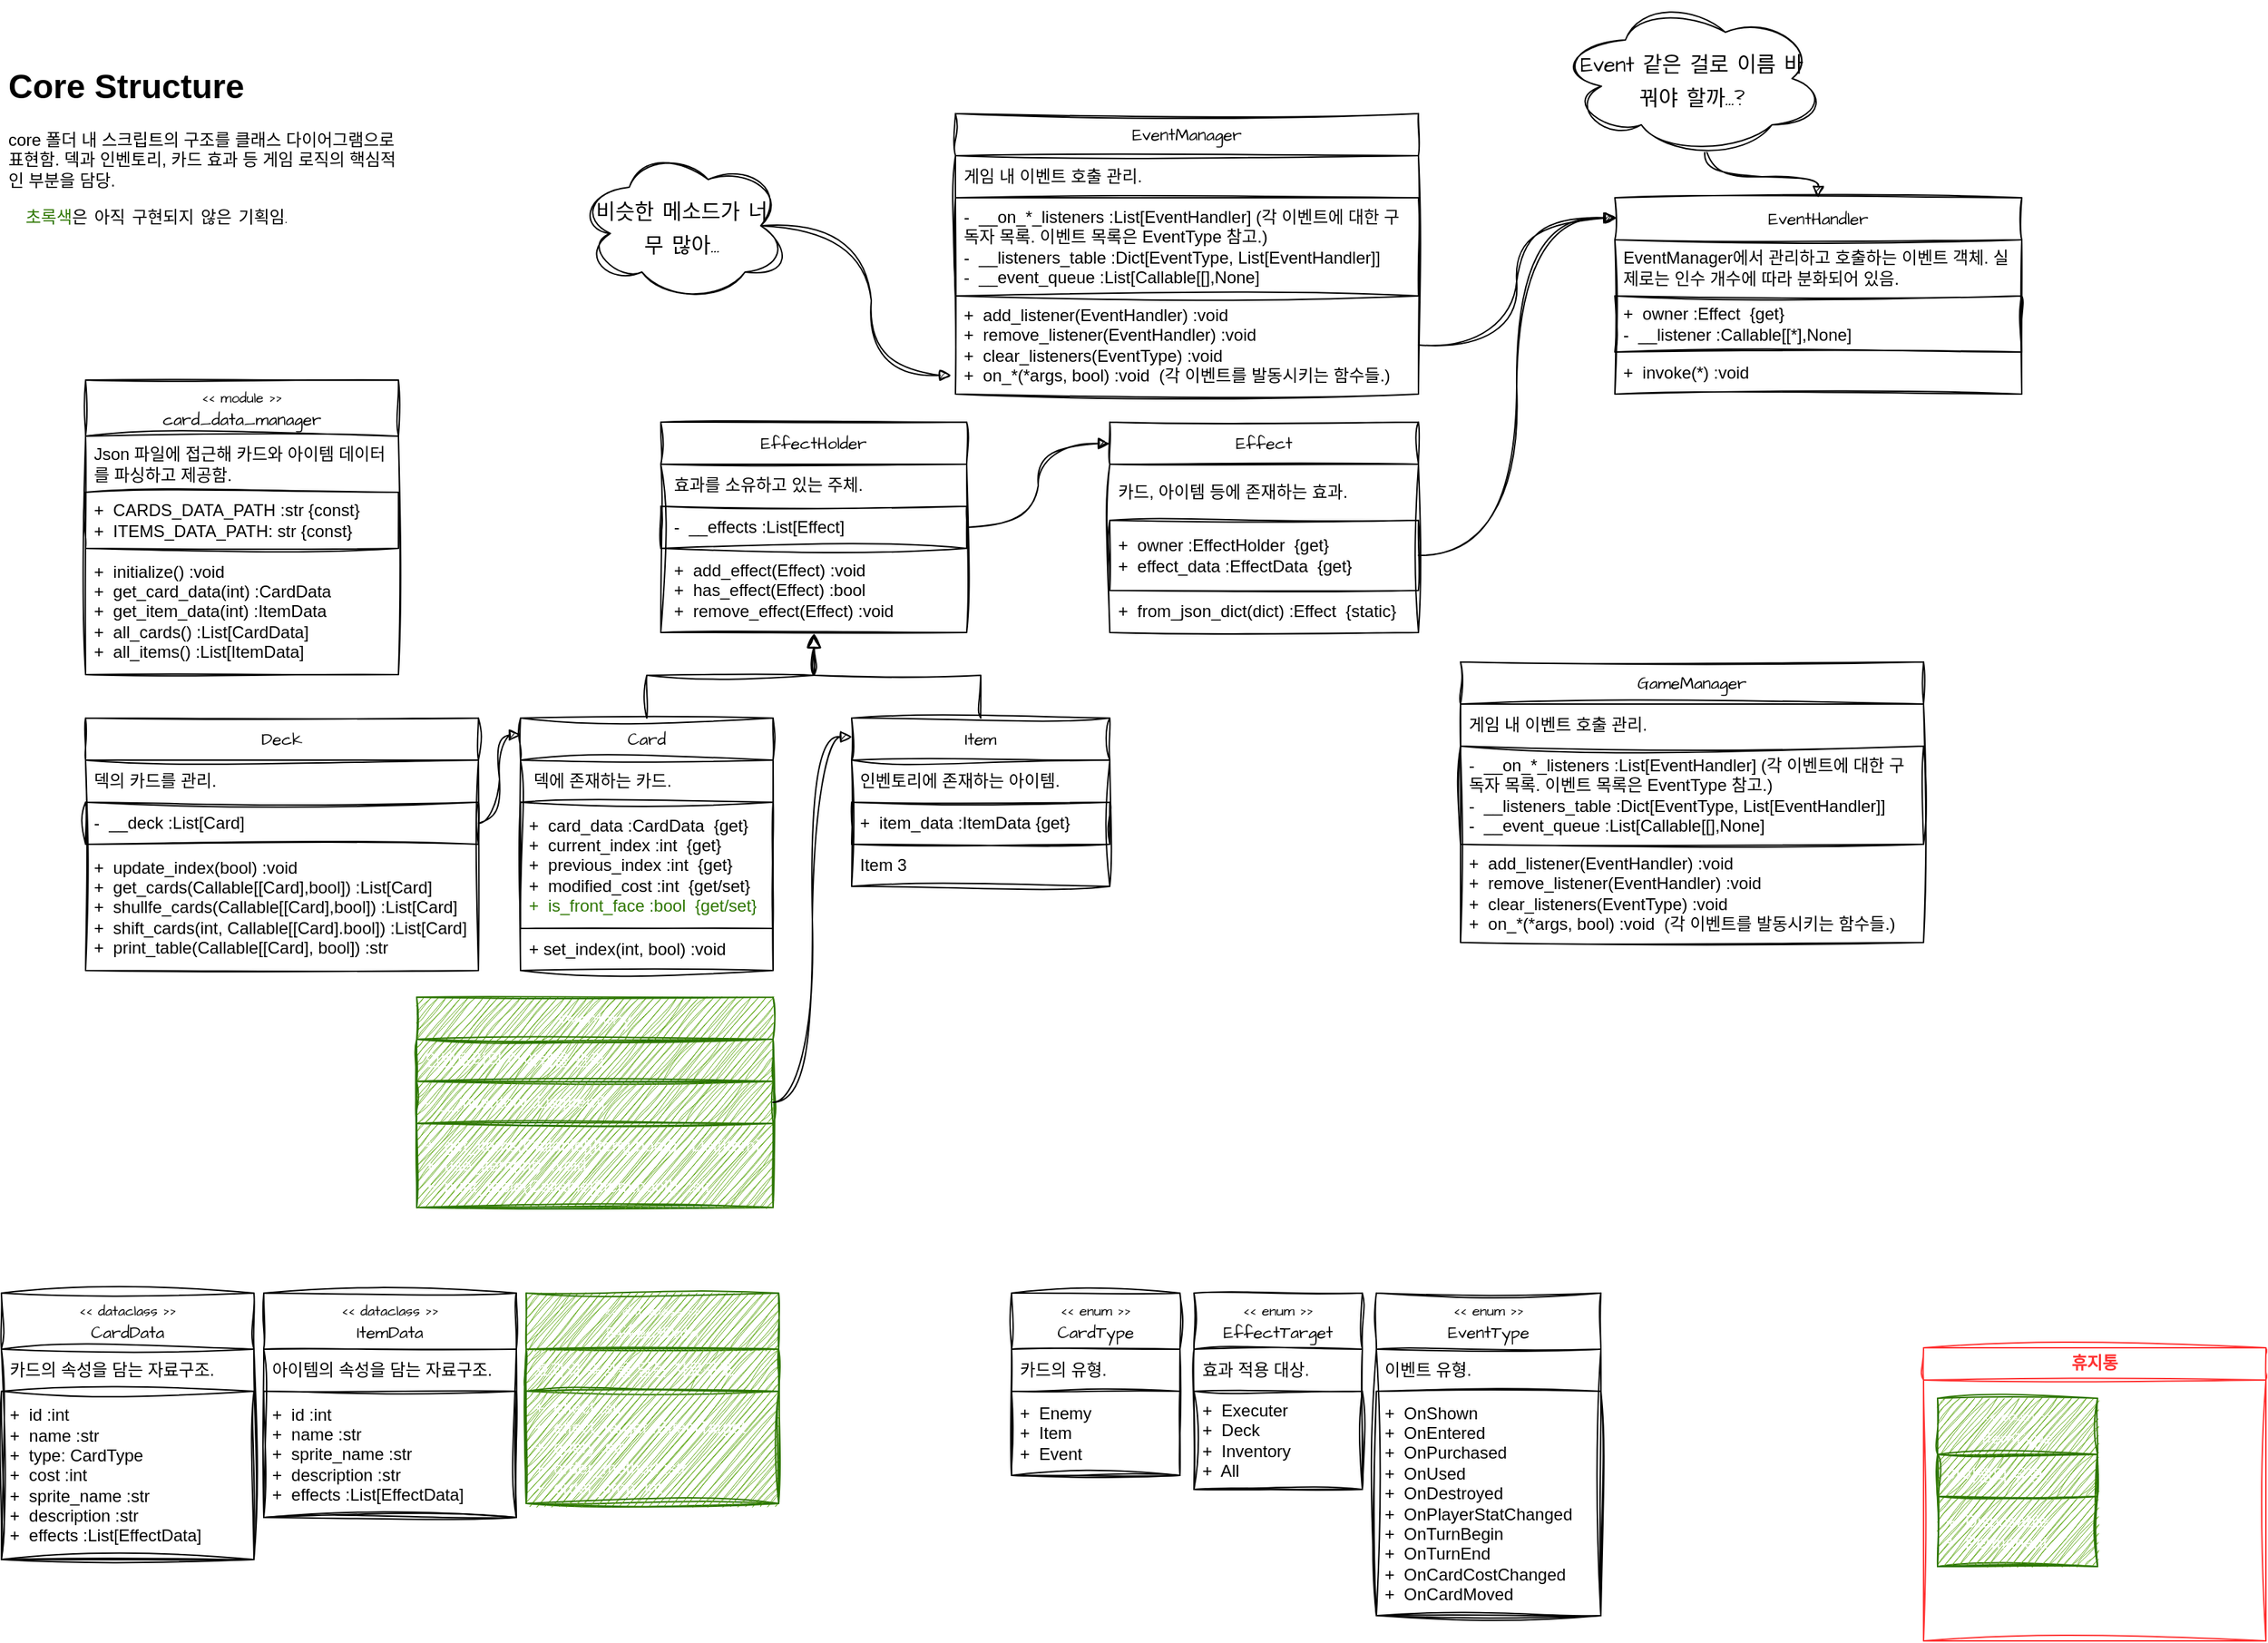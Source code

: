 <mxfile>
    <diagram id="jv4HWvHOGxTuTFB8GUG6" name="core_class_diagram">
        <mxGraphModel dx="750" dy="420" grid="1" gridSize="10" guides="1" tooltips="1" connect="1" arrows="1" fold="1" page="1" pageScale="1" pageWidth="1654" pageHeight="1169" math="0" shadow="0">
            <root>
                <mxCell id="0"/>
                <mxCell id="1" parent="0"/>
                <mxCell id="2" value="&lt;font data-font-src=&quot;https://fonts.googleapis.com/css?family=Architects+Daughter&quot; face=&quot;Architects Daughter&quot;&gt;Card&lt;/font&gt;" style="swimlane;fontStyle=0;childLayout=stackLayout;horizontal=1;startSize=30;horizontalStack=0;resizeParent=1;resizeParentMax=0;resizeLast=0;collapsible=1;marginBottom=0;whiteSpace=wrap;html=1;rounded=0;sketch=1;curveFitting=1;jiggle=2;" parent="1" vertex="1">
                    <mxGeometry x="410" y="511" width="180" height="180" as="geometry"/>
                </mxCell>
                <mxCell id="3" value="&amp;nbsp;덱에 존재하는 카드." style="text;strokeColor=none;fillColor=none;align=left;verticalAlign=middle;spacingLeft=4;spacingRight=4;overflow=hidden;points=[[0,0.5],[1,0.5]];portConstraint=eastwest;rotatable=0;whiteSpace=wrap;html=1;rounded=0;sketch=1;curveFitting=1;jiggle=2;" parent="2" vertex="1">
                    <mxGeometry y="30" width="180" height="30" as="geometry"/>
                </mxCell>
                <mxCell id="4" value="+&amp;nbsp; card_data :CardData&amp;nbsp; {get}&lt;br&gt;+&amp;nbsp; current_index :int&amp;nbsp; {get}&lt;br&gt;+&amp;nbsp; previous_index :int&amp;nbsp; {get}&lt;br&gt;+&amp;nbsp; modified_cost :int&amp;nbsp; {get/set}&lt;br&gt;&lt;font color=&quot;#2d7600&quot;&gt;+&amp;nbsp; is_front_face :bool&amp;nbsp; {get/set}&lt;/font&gt;" style="text;strokeColor=default;fillColor=none;align=left;verticalAlign=middle;spacingLeft=4;spacingRight=4;overflow=hidden;points=[[0,0.5],[1,0.5]];portConstraint=eastwest;rotatable=0;whiteSpace=wrap;html=1;rounded=0;sketch=1;curveFitting=1;jiggle=2;" parent="2" vertex="1">
                    <mxGeometry y="60" width="180" height="90" as="geometry"/>
                </mxCell>
                <mxCell id="5" value="+ set_index(int, bool) :void" style="text;strokeColor=none;fillColor=none;align=left;verticalAlign=middle;spacingLeft=4;spacingRight=4;overflow=hidden;points=[[0,0.5],[1,0.5]];portConstraint=eastwest;rotatable=0;whiteSpace=wrap;html=1;rounded=0;sketch=1;curveFitting=1;jiggle=2;" parent="2" vertex="1">
                    <mxGeometry y="150" width="180" height="30" as="geometry"/>
                </mxCell>
                <mxCell id="6" value="&lt;font data-font-src=&quot;https://fonts.googleapis.com/css?family=Architects+Daughter&quot; face=&quot;Architects Daughter&quot;&gt;Item&lt;/font&gt;" style="swimlane;fontStyle=0;childLayout=stackLayout;horizontal=1;startSize=30;horizontalStack=0;resizeParent=1;resizeParentMax=0;resizeLast=0;collapsible=1;marginBottom=0;whiteSpace=wrap;html=1;rounded=0;sketch=1;curveFitting=1;jiggle=2;" parent="1" vertex="1">
                    <mxGeometry x="646" y="511" width="184" height="120" as="geometry"/>
                </mxCell>
                <mxCell id="7" value="인벤토리에 존재하는 아이템." style="text;strokeColor=none;fillColor=none;align=left;verticalAlign=middle;spacingLeft=4;spacingRight=4;overflow=hidden;points=[[0,0.5],[1,0.5]];portConstraint=eastwest;rotatable=0;whiteSpace=wrap;html=1;rounded=0;sketch=1;curveFitting=1;jiggle=2;" parent="6" vertex="1">
                    <mxGeometry y="30" width="184" height="30" as="geometry"/>
                </mxCell>
                <mxCell id="8" value="+&amp;nbsp; item_data :ItemData {get}" style="text;strokeColor=default;fillColor=none;align=left;verticalAlign=middle;spacingLeft=4;spacingRight=4;overflow=hidden;points=[[0,0.5],[1,0.5]];portConstraint=eastwest;rotatable=0;whiteSpace=wrap;html=1;rounded=0;sketch=1;curveFitting=1;jiggle=2;" parent="6" vertex="1">
                    <mxGeometry y="60" width="184" height="30" as="geometry"/>
                </mxCell>
                <mxCell id="9" value="Item 3" style="text;strokeColor=none;fillColor=none;align=left;verticalAlign=middle;spacingLeft=4;spacingRight=4;overflow=hidden;points=[[0,0.5],[1,0.5]];portConstraint=eastwest;rotatable=0;whiteSpace=wrap;html=1;rounded=0;sketch=1;curveFitting=1;jiggle=2;" parent="6" vertex="1">
                    <mxGeometry y="90" width="184" height="30" as="geometry"/>
                </mxCell>
                <mxCell id="10" value="&lt;font data-font-src=&quot;https://fonts.googleapis.com/css?family=Architects+Daughter&quot; face=&quot;Architects Daughter&quot;&gt;EffectHolder&lt;/font&gt;" style="swimlane;fontStyle=0;childLayout=stackLayout;horizontal=1;startSize=30;horizontalStack=0;resizeParent=1;resizeParentMax=0;resizeLast=0;collapsible=1;marginBottom=0;whiteSpace=wrap;html=1;rounded=0;sketch=1;curveFitting=1;jiggle=2;" parent="1" vertex="1">
                    <mxGeometry x="510" y="300" width="218" height="150" as="geometry"/>
                </mxCell>
                <mxCell id="11" value="&amp;nbsp;효과를 소유하고 있는 주체." style="text;strokeColor=none;fillColor=none;align=left;verticalAlign=middle;spacingLeft=4;spacingRight=4;overflow=hidden;points=[[0,0.5],[1,0.5]];portConstraint=eastwest;rotatable=0;whiteSpace=wrap;html=1;rounded=0;sketch=1;curveFitting=1;jiggle=2;" parent="10" vertex="1">
                    <mxGeometry y="30" width="218" height="30" as="geometry"/>
                </mxCell>
                <mxCell id="12" value="&amp;nbsp;-&amp;nbsp; __effects :List[Effect]" style="text;strokeColor=default;fillColor=none;align=left;verticalAlign=middle;spacingLeft=4;spacingRight=4;overflow=hidden;points=[[0,0.5],[1,0.5]];portConstraint=eastwest;rotatable=0;whiteSpace=wrap;html=1;rounded=0;sketch=1;curveFitting=1;jiggle=2;" parent="10" vertex="1">
                    <mxGeometry y="60" width="218" height="30" as="geometry"/>
                </mxCell>
                <mxCell id="13" value="&amp;nbsp;+&amp;nbsp; add_effect(Effect) :void&lt;br&gt;&amp;nbsp;+&amp;nbsp; has_effect(Effect) :bool&lt;br&gt;&amp;nbsp;+&amp;nbsp; remove_effect(Effect) :void" style="text;strokeColor=none;fillColor=none;align=left;verticalAlign=middle;spacingLeft=4;spacingRight=4;overflow=hidden;points=[[0,0.5],[1,0.5]];portConstraint=eastwest;rotatable=0;whiteSpace=wrap;html=1;rounded=0;sketch=1;curveFitting=1;jiggle=2;" parent="10" vertex="1">
                    <mxGeometry y="90" width="218" height="60" as="geometry"/>
                </mxCell>
                <mxCell id="15" value="" style="endArrow=block;html=1;exitX=0.5;exitY=0;exitDx=0;exitDy=0;entryX=0.501;entryY=1.01;entryDx=0;entryDy=0;entryPerimeter=0;endFill=0;strokeWidth=1;sketch=1;curveFitting=1;jiggle=2;rounded=0;edgeStyle=orthogonalEdgeStyle;endSize=8;" parent="1" source="2" target="13" edge="1">
                    <mxGeometry width="50" height="50" relative="1" as="geometry">
                        <mxPoint x="500" y="511" as="sourcePoint"/>
                        <mxPoint x="718" y="541" as="targetPoint"/>
                    </mxGeometry>
                </mxCell>
                <mxCell id="16" value="" style="endArrow=block;html=1;exitX=0.5;exitY=0;exitDx=0;exitDy=0;endFill=0;strokeWidth=1;entryX=0.501;entryY=1.01;entryDx=0;entryDy=0;entryPerimeter=0;sketch=1;curveFitting=1;jiggle=2;rounded=0;edgeStyle=orthogonalEdgeStyle;endSize=8;" parent="1" source="6" target="13" edge="1">
                    <mxGeometry width="50" height="50" relative="1" as="geometry">
                        <mxPoint x="490" y="521" as="sourcePoint"/>
                        <mxPoint x="558" y="471" as="targetPoint"/>
                    </mxGeometry>
                </mxCell>
                <mxCell id="17" value="&lt;h1&gt;Core Structure&lt;/h1&gt;&lt;p&gt;core 폴더 내 스크립트의 구조를 클래스 다이어그램으로 표현함. 덱과 인벤토리, 카드 효과 등 게임 로직의 핵심적인 부분을 담당.&lt;/p&gt;" style="text;html=1;strokeColor=none;fillColor=none;spacing=5;spacingTop=-20;whiteSpace=wrap;overflow=hidden;rounded=0;sketch=1;curveFitting=1;jiggle=2;" parent="1" vertex="1">
                    <mxGeometry x="40" y="41" width="290" height="120" as="geometry"/>
                </mxCell>
                <mxCell id="18" value="&lt;font style=&quot;&quot; data-font-src=&quot;https://fonts.googleapis.com/css?family=Architects+Daughter&quot; face=&quot;Architects Daughter&quot;&gt;&lt;font style=&quot;font-size: 10px;&quot;&gt;&amp;lt;&amp;lt; module &amp;gt;&amp;gt;&lt;/font&gt;&lt;br&gt;card_data_manager&lt;/font&gt;" style="swimlane;fontStyle=0;childLayout=stackLayout;horizontal=1;startSize=40;horizontalStack=0;resizeParent=1;resizeParentMax=0;resizeLast=0;collapsible=1;marginBottom=0;whiteSpace=wrap;html=1;rounded=0;sketch=1;curveFitting=1;jiggle=2;" parent="1" vertex="1">
                    <mxGeometry x="100" y="270" width="223" height="210" as="geometry">
                        <mxRectangle x="41" y="720" width="150" height="40" as="alternateBounds"/>
                    </mxGeometry>
                </mxCell>
                <mxCell id="19" value="Json 파일에 접근해 카드와 아이템 데이터를 파싱하고 제공함." style="text;strokeColor=none;fillColor=none;align=left;verticalAlign=middle;spacingLeft=4;spacingRight=4;overflow=hidden;points=[[0,0.5],[1,0.5]];portConstraint=eastwest;rotatable=0;whiteSpace=wrap;html=1;rounded=0;sketch=1;curveFitting=1;jiggle=2;" parent="18" vertex="1">
                    <mxGeometry y="40" width="223" height="40" as="geometry"/>
                </mxCell>
                <mxCell id="20" value="+&amp;nbsp; CARDS_DATA_PATH :str {const}&lt;br&gt;+&amp;nbsp; ITEMS_DATA_PATH: str {const}" style="text;strokeColor=default;fillColor=none;align=left;verticalAlign=middle;spacingLeft=4;spacingRight=4;overflow=hidden;points=[[0,0.5],[1,0.5]];portConstraint=eastwest;rotatable=0;whiteSpace=wrap;html=1;rounded=0;sketch=1;curveFitting=1;jiggle=2;" parent="18" vertex="1">
                    <mxGeometry y="80" width="223" height="40" as="geometry"/>
                </mxCell>
                <mxCell id="21" value="+&amp;nbsp; initialize() :void&lt;br&gt;+&amp;nbsp; get_card_data(int) :CardData&lt;br&gt;+&amp;nbsp; get_item_data(int) :ItemData&lt;br&gt;+&amp;nbsp; all_cards() :List[CardData]&lt;br&gt;+&amp;nbsp; all_items() :List[ItemData]" style="text;strokeColor=none;fillColor=none;align=left;verticalAlign=middle;spacingLeft=4;spacingRight=4;overflow=hidden;points=[[0,0.5],[1,0.5]];portConstraint=eastwest;rotatable=0;whiteSpace=wrap;html=1;rounded=0;sketch=1;curveFitting=1;jiggle=2;" parent="18" vertex="1">
                    <mxGeometry y="120" width="223" height="90" as="geometry"/>
                </mxCell>
                <mxCell id="22" value="&lt;font data-font-src=&quot;https://fonts.googleapis.com/css?family=Architects+Daughter&quot; face=&quot;Architects Daughter&quot;&gt;Deck&lt;/font&gt;" style="swimlane;fontStyle=0;childLayout=stackLayout;horizontal=1;startSize=30;horizontalStack=0;resizeParent=1;resizeParentMax=0;resizeLast=0;collapsible=1;marginBottom=0;whiteSpace=wrap;html=1;rounded=0;sketch=1;curveFitting=1;jiggle=2;" parent="1" vertex="1">
                    <mxGeometry x="100" y="511" width="280" height="180" as="geometry"/>
                </mxCell>
                <mxCell id="23" value="덱의 카드를 관리." style="text;strokeColor=none;fillColor=none;align=left;verticalAlign=middle;spacingLeft=4;spacingRight=4;overflow=hidden;points=[[0,0.5],[1,0.5]];portConstraint=eastwest;rotatable=0;whiteSpace=wrap;html=1;rounded=0;sketch=1;curveFitting=1;jiggle=2;" parent="22" vertex="1">
                    <mxGeometry y="30" width="280" height="30" as="geometry"/>
                </mxCell>
                <mxCell id="24" value="-&amp;nbsp; __deck :List[Card]" style="text;strokeColor=default;fillColor=none;align=left;verticalAlign=middle;spacingLeft=4;spacingRight=4;overflow=hidden;points=[[0,0.5],[1,0.5]];portConstraint=eastwest;rotatable=0;whiteSpace=wrap;html=1;rounded=0;sketch=1;curveFitting=1;jiggle=2;" parent="22" vertex="1">
                    <mxGeometry y="60" width="280" height="30" as="geometry"/>
                </mxCell>
                <mxCell id="25" value="+&amp;nbsp; update_index(bool) :void&lt;br&gt;+&amp;nbsp; get_cards(Callable[[Card],bool]) :List[Card]&lt;br&gt;+&amp;nbsp; shullfe_cards(Callable[[Card],bool]) :List[Card]&lt;br&gt;+&amp;nbsp; shift_cards(int, Callable[[Card].bool]) :List[Card]&lt;br&gt;+&amp;nbsp; print_table(Callable[[Card], bool]) :str" style="text;strokeColor=none;fillColor=none;align=left;verticalAlign=middle;spacingLeft=4;spacingRight=4;overflow=hidden;points=[[0,0.5],[1,0.5]];portConstraint=eastwest;rotatable=0;whiteSpace=wrap;html=1;rounded=0;sketch=1;curveFitting=1;jiggle=2;" parent="22" vertex="1">
                    <mxGeometry y="90" width="280" height="90" as="geometry"/>
                </mxCell>
                <mxCell id="26" value="&lt;font data-font-src=&quot;https://fonts.googleapis.com/css?family=Architects+Daughter&quot; face=&quot;Architects Daughter&quot;&gt;Effect&lt;/font&gt;" style="swimlane;fontStyle=0;childLayout=stackLayout;horizontal=1;startSize=30;horizontalStack=0;resizeParent=1;resizeParentMax=0;resizeLast=0;collapsible=1;marginBottom=0;whiteSpace=wrap;html=1;rounded=0;sketch=1;curveFitting=1;jiggle=2;" parent="1" vertex="1">
                    <mxGeometry x="830" y="300" width="220" height="150" as="geometry"/>
                </mxCell>
                <mxCell id="27" value="카드, 아이템 등에 존재하는 효과." style="text;strokeColor=none;fillColor=none;align=left;verticalAlign=middle;spacingLeft=4;spacingRight=4;overflow=hidden;points=[[0,0.5],[1,0.5]];portConstraint=eastwest;rotatable=0;whiteSpace=wrap;html=1;rounded=0;sketch=1;curveFitting=1;jiggle=2;" parent="26" vertex="1">
                    <mxGeometry y="30" width="220" height="40" as="geometry"/>
                </mxCell>
                <mxCell id="28" value="+&amp;nbsp; owner :EffectHolder&amp;nbsp; {get}&lt;br&gt;+&amp;nbsp; effect_data :EffectData&amp;nbsp; {get}" style="text;strokeColor=default;fillColor=none;align=left;verticalAlign=middle;spacingLeft=4;spacingRight=4;overflow=hidden;points=[[0,0.5],[1,0.5]];portConstraint=eastwest;rotatable=0;whiteSpace=wrap;html=1;rounded=0;sketch=1;curveFitting=1;jiggle=2;" parent="26" vertex="1">
                    <mxGeometry y="70" width="220" height="50" as="geometry"/>
                </mxCell>
                <mxCell id="29" value="+&amp;nbsp; from_json_dict(dict) :Effect&amp;nbsp; {static}" style="text;strokeColor=none;fillColor=none;align=left;verticalAlign=middle;spacingLeft=4;spacingRight=4;overflow=hidden;points=[[0,0.5],[1,0.5]];portConstraint=eastwest;rotatable=0;whiteSpace=wrap;html=1;rounded=0;sketch=1;curveFitting=1;jiggle=2;" parent="26" vertex="1">
                    <mxGeometry y="120" width="220" height="30" as="geometry"/>
                </mxCell>
                <mxCell id="30" value="&lt;font data-font-src=&quot;https://fonts.googleapis.com/css?family=Architects+Daughter&quot; face=&quot;Architects Daughter&quot;&gt;EventManager&lt;/font&gt;" style="swimlane;fontStyle=0;childLayout=stackLayout;horizontal=1;startSize=30;horizontalStack=0;resizeParent=1;resizeParentMax=0;resizeLast=0;collapsible=1;marginBottom=0;whiteSpace=wrap;html=1;rounded=0;sketch=1;curveFitting=1;jiggle=2;" parent="1" vertex="1">
                    <mxGeometry x="720" y="80" width="330" height="200" as="geometry"/>
                </mxCell>
                <mxCell id="31" value="게임 내 이벤트 호출 관리." style="text;strokeColor=none;fillColor=none;align=left;verticalAlign=middle;spacingLeft=4;spacingRight=4;overflow=hidden;points=[[0,0.5],[1,0.5]];portConstraint=eastwest;rotatable=0;whiteSpace=wrap;html=1;rounded=0;sketch=1;curveFitting=1;jiggle=2;" parent="30" vertex="1">
                    <mxGeometry y="30" width="330" height="30" as="geometry"/>
                </mxCell>
                <mxCell id="32" value="-&amp;nbsp; __on_*_listeners :List[EventHandler] (각 이벤트에 대한 구독자 목록. 이벤트 목록은 EventType 참고.)&lt;br&gt;-&amp;nbsp; __listeners_table :Dict[EventType, List[EventHandler]]&lt;br&gt;-&amp;nbsp; __event_queue :List[Callable[[],None]" style="text;strokeColor=default;fillColor=none;align=left;verticalAlign=middle;spacingLeft=4;spacingRight=4;overflow=hidden;points=[[0,0.5],[1,0.5]];portConstraint=eastwest;rotatable=0;whiteSpace=wrap;html=1;rounded=0;sketch=1;curveFitting=1;jiggle=2;" parent="30" vertex="1">
                    <mxGeometry y="60" width="330" height="70" as="geometry"/>
                </mxCell>
                <mxCell id="33" value="+&amp;nbsp; add_listener(EventHandler) :void&lt;br&gt;+&amp;nbsp; remove_listener(EventHandler) :void&lt;br&gt;+&amp;nbsp; clear_listeners(EventType) :void&lt;br&gt;+&amp;nbsp; on_*(*args, bool) :void&amp;nbsp; (각 이벤트를 발동시키는 함수들.)" style="text;strokeColor=none;fillColor=none;align=left;verticalAlign=middle;spacingLeft=4;spacingRight=4;overflow=hidden;points=[[0,0.5],[1,0.5]];portConstraint=eastwest;rotatable=0;whiteSpace=wrap;html=1;rounded=0;sketch=1;curveFitting=1;jiggle=2;" parent="30" vertex="1">
                    <mxGeometry y="130" width="330" height="70" as="geometry"/>
                </mxCell>
                <mxCell id="34" value="&lt;font data-font-src=&quot;https://fonts.googleapis.com/css?family=Architects+Daughter&quot; face=&quot;Architects Daughter&quot;&gt;&lt;span style=&quot;font-size: 10px;&quot;&gt;&amp;lt;&amp;lt; dataclass &amp;gt;&amp;gt;&lt;/span&gt;&lt;br&gt;CardData&lt;/font&gt;" style="swimlane;fontStyle=0;childLayout=stackLayout;horizontal=1;startSize=40;horizontalStack=0;resizeParent=1;resizeParentMax=0;resizeLast=0;collapsible=1;marginBottom=0;whiteSpace=wrap;html=1;rounded=0;sketch=1;curveFitting=1;jiggle=2;" parent="1" vertex="1">
                    <mxGeometry x="40" y="921" width="180" height="190" as="geometry"/>
                </mxCell>
                <mxCell id="35" value="카드의 속성을 담는 자료구조." style="text;strokeColor=none;fillColor=none;align=left;verticalAlign=middle;spacingLeft=4;spacingRight=4;overflow=hidden;points=[[0,0.5],[1,0.5]];portConstraint=eastwest;rotatable=0;whiteSpace=wrap;html=1;rounded=0;sketch=1;curveFitting=1;jiggle=2;" parent="34" vertex="1">
                    <mxGeometry y="40" width="180" height="30" as="geometry"/>
                </mxCell>
                <mxCell id="36" value="+&amp;nbsp; id :int&lt;br&gt;+&amp;nbsp; name :str&lt;br&gt;+&amp;nbsp; type: CardType&lt;br&gt;+&amp;nbsp; cost :int&lt;br&gt;+&amp;nbsp; sprite_name :str&lt;br&gt;+&amp;nbsp; description :str&lt;br&gt;+&amp;nbsp; effects :List[EffectData]" style="text;strokeColor=default;fillColor=none;align=left;verticalAlign=middle;spacingLeft=4;spacingRight=4;overflow=hidden;points=[[0,0.5],[1,0.5]];portConstraint=eastwest;rotatable=0;whiteSpace=wrap;html=1;rounded=0;sketch=1;curveFitting=1;jiggle=2;" parent="34" vertex="1">
                    <mxGeometry y="70" width="180" height="120" as="geometry"/>
                </mxCell>
                <mxCell id="38" value="&lt;font data-font-src=&quot;https://fonts.googleapis.com/css?family=Architects+Daughter&quot; face=&quot;Architects Daughter&quot;&gt;&lt;span style=&quot;font-size: 10px;&quot;&gt;&amp;lt;&amp;lt; dataclass &amp;gt;&amp;gt;&lt;/span&gt;&lt;br&gt;ItemData&lt;/font&gt;" style="swimlane;fontStyle=0;childLayout=stackLayout;horizontal=1;startSize=40;horizontalStack=0;resizeParent=1;resizeParentMax=0;resizeLast=0;collapsible=1;marginBottom=0;whiteSpace=wrap;html=1;rounded=0;sketch=1;curveFitting=1;jiggle=2;" parent="1" vertex="1">
                    <mxGeometry x="227" y="921" width="180" height="160" as="geometry"/>
                </mxCell>
                <mxCell id="39" value="아이템의 속성을 담는 자료구조." style="text;strokeColor=none;fillColor=none;align=left;verticalAlign=middle;spacingLeft=4;spacingRight=4;overflow=hidden;points=[[0,0.5],[1,0.5]];portConstraint=eastwest;rotatable=0;whiteSpace=wrap;html=1;rounded=0;sketch=1;curveFitting=1;jiggle=2;" parent="38" vertex="1">
                    <mxGeometry y="40" width="180" height="30" as="geometry"/>
                </mxCell>
                <mxCell id="40" value="+&amp;nbsp; id :int&lt;br&gt;+&amp;nbsp; name :str&lt;br&gt;+&amp;nbsp; sprite_name :str&lt;br&gt;+&amp;nbsp; description :str&lt;br&gt;+&amp;nbsp; effects :List[EffectData]" style="text;strokeColor=default;fillColor=none;align=left;verticalAlign=middle;spacingLeft=4;spacingRight=4;overflow=hidden;points=[[0,0.5],[1,0.5]];portConstraint=eastwest;rotatable=0;whiteSpace=wrap;html=1;rounded=0;sketch=1;curveFitting=1;jiggle=2;" parent="38" vertex="1">
                    <mxGeometry y="70" width="180" height="90" as="geometry"/>
                </mxCell>
                <mxCell id="46" value="&lt;span style=&quot;font-family: &amp;quot;Architects Daughter&amp;quot;; font-size: 10px;&quot;&gt;&amp;lt;&amp;lt; dataclass &amp;gt;&amp;gt;&lt;/span&gt;&lt;font face=&quot;Architects Daughter&quot;&gt;&lt;br&gt;EffectData&lt;/font&gt;" style="swimlane;fontStyle=0;childLayout=stackLayout;horizontal=1;startSize=40;horizontalStack=0;resizeParent=1;resizeParentMax=0;resizeLast=0;collapsible=1;marginBottom=0;whiteSpace=wrap;html=1;rounded=0;sketch=1;curveFitting=1;jiggle=2;fillColor=#60a917;fontColor=#ffffff;strokeColor=#2D7600;" parent="1" vertex="1">
                    <mxGeometry x="414" y="921" width="180" height="150" as="geometry"/>
                </mxCell>
                <mxCell id="47" value="효과의 속성을 담는 자료구조." style="text;strokeColor=#2D7600;fillColor=#60a917;align=left;verticalAlign=middle;spacingLeft=4;spacingRight=4;overflow=hidden;points=[[0,0.5],[1,0.5]];portConstraint=eastwest;rotatable=0;whiteSpace=wrap;html=1;rounded=0;sketch=1;curveFitting=1;jiggle=2;fontColor=#ffffff;" parent="46" vertex="1">
                    <mxGeometry y="40" width="180" height="30" as="geometry"/>
                </mxCell>
                <mxCell id="48" value="+&amp;nbsp; effect :str&lt;br&gt;+&amp;nbsp; effect_target :EffectTarget&lt;br&gt;+&amp;nbsp; query :str&lt;br&gt;+&amp;nbsp; order_method :str&lt;br&gt;+&amp;nbsp; order_crop :int" style="text;strokeColor=#2D7600;fillColor=#60a917;align=left;verticalAlign=middle;spacingLeft=4;spacingRight=4;overflow=hidden;points=[[0,0.5],[1,0.5]];portConstraint=eastwest;rotatable=0;whiteSpace=wrap;html=1;rounded=0;sketch=1;curveFitting=1;jiggle=2;fontColor=#ffffff;" parent="46" vertex="1">
                    <mxGeometry y="70" width="180" height="80" as="geometry"/>
                </mxCell>
                <mxCell id="49" value="&lt;font data-font-src=&quot;https://fonts.googleapis.com/css?family=Architects+Daughter&quot; face=&quot;Architects Daughter&quot;&gt;EventHandler&lt;/font&gt;" style="swimlane;fontStyle=0;childLayout=stackLayout;horizontal=1;startSize=30;horizontalStack=0;resizeParent=1;resizeParentMax=0;resizeLast=0;collapsible=1;marginBottom=0;whiteSpace=wrap;html=1;rounded=0;sketch=1;curveFitting=1;jiggle=2;" parent="1" vertex="1">
                    <mxGeometry x="1190" y="140" width="290" height="140" as="geometry"/>
                </mxCell>
                <mxCell id="50" value="EventManager에서 관리하고 호출하는 이벤트 객체. 실제로는 인수 개수에 따라 분화되어 있음." style="text;strokeColor=none;fillColor=none;align=left;verticalAlign=middle;spacingLeft=4;spacingRight=4;overflow=hidden;points=[[0,0.5],[1,0.5]];portConstraint=eastwest;rotatable=0;whiteSpace=wrap;html=1;rounded=0;sketch=1;curveFitting=1;jiggle=2;" parent="49" vertex="1">
                    <mxGeometry y="30" width="290" height="40" as="geometry"/>
                </mxCell>
                <mxCell id="51" value="+&amp;nbsp; owner :Effect&amp;nbsp; {get}&lt;br&gt;-&amp;nbsp; __listener :Callable[[*],None]" style="text;strokeColor=default;fillColor=none;align=left;verticalAlign=middle;spacingLeft=4;spacingRight=4;overflow=hidden;points=[[0,0.5],[1,0.5]];portConstraint=eastwest;rotatable=0;whiteSpace=wrap;html=1;rounded=0;sketch=1;curveFitting=1;jiggle=2;" parent="49" vertex="1">
                    <mxGeometry y="70" width="290" height="40" as="geometry"/>
                </mxCell>
                <mxCell id="52" value="+&amp;nbsp; invoke(*) :void" style="text;strokeColor=none;fillColor=none;align=left;verticalAlign=middle;spacingLeft=4;spacingRight=4;overflow=hidden;points=[[0,0.5],[1,0.5]];portConstraint=eastwest;rotatable=0;whiteSpace=wrap;html=1;rounded=0;sketch=1;curveFitting=1;jiggle=2;" parent="49" vertex="1">
                    <mxGeometry y="110" width="290" height="30" as="geometry"/>
                </mxCell>
                <mxCell id="53" value="&lt;font style=&quot;&quot; data-font-src=&quot;https://fonts.googleapis.com/css?family=Architects+Daughter&quot; face=&quot;Architects Daughter&quot;&gt;&lt;font style=&quot;font-size: 10px;&quot;&gt;&amp;lt;&amp;lt; enum &amp;gt;&amp;gt;&lt;/font&gt;&lt;br&gt;CardType&lt;/font&gt;" style="swimlane;fontStyle=0;childLayout=stackLayout;horizontal=1;startSize=40;horizontalStack=0;resizeParent=1;resizeParentMax=0;resizeLast=0;collapsible=1;marginBottom=0;whiteSpace=wrap;html=1;rounded=0;sketch=1;curveFitting=1;jiggle=2;" parent="1" vertex="1">
                    <mxGeometry x="760" y="921" width="120" height="130" as="geometry">
                        <mxRectangle x="41" y="720" width="150" height="40" as="alternateBounds"/>
                    </mxGeometry>
                </mxCell>
                <mxCell id="54" value="카드의 유형." style="text;strokeColor=none;fillColor=none;align=left;verticalAlign=middle;spacingLeft=4;spacingRight=4;overflow=hidden;points=[[0,0.5],[1,0.5]];portConstraint=eastwest;rotatable=0;whiteSpace=wrap;html=1;rounded=0;sketch=1;curveFitting=1;jiggle=2;" parent="53" vertex="1">
                    <mxGeometry y="40" width="120" height="30" as="geometry"/>
                </mxCell>
                <mxCell id="55" value="+&amp;nbsp; Enemy&lt;br&gt;+&amp;nbsp; Item&lt;br&gt;+&amp;nbsp; Event" style="text;strokeColor=default;fillColor=none;align=left;verticalAlign=middle;spacingLeft=4;spacingRight=4;overflow=hidden;points=[[0,0.5],[1,0.5]];portConstraint=eastwest;rotatable=0;whiteSpace=wrap;html=1;rounded=0;sketch=1;curveFitting=1;jiggle=2;" parent="53" vertex="1">
                    <mxGeometry y="70" width="120" height="60" as="geometry"/>
                </mxCell>
                <mxCell id="57" value="&lt;font style=&quot;&quot; data-font-src=&quot;https://fonts.googleapis.com/css?family=Architects+Daughter&quot; face=&quot;Architects Daughter&quot;&gt;&lt;font style=&quot;font-size: 10px;&quot;&gt;&amp;lt;&amp;lt; enum &amp;gt;&amp;gt;&lt;/font&gt;&lt;br&gt;EffectTarget&lt;/font&gt;" style="swimlane;fontStyle=0;childLayout=stackLayout;horizontal=1;startSize=40;horizontalStack=0;resizeParent=1;resizeParentMax=0;resizeLast=0;collapsible=1;marginBottom=0;whiteSpace=wrap;html=1;rounded=0;sketch=1;curveFitting=1;jiggle=2;" parent="1" vertex="1">
                    <mxGeometry x="890" y="921" width="120" height="140" as="geometry">
                        <mxRectangle x="41" y="720" width="150" height="40" as="alternateBounds"/>
                    </mxGeometry>
                </mxCell>
                <mxCell id="58" value="효과 적용 대상." style="text;strokeColor=none;fillColor=none;align=left;verticalAlign=middle;spacingLeft=4;spacingRight=4;overflow=hidden;points=[[0,0.5],[1,0.5]];portConstraint=eastwest;rotatable=0;whiteSpace=wrap;html=1;rounded=0;sketch=1;curveFitting=1;jiggle=2;" parent="57" vertex="1">
                    <mxGeometry y="40" width="120" height="30" as="geometry"/>
                </mxCell>
                <mxCell id="59" value="+&amp;nbsp; Executer&lt;br&gt;+&amp;nbsp; Deck&lt;br&gt;+&amp;nbsp; Inventory&lt;br&gt;+&amp;nbsp; All" style="text;strokeColor=default;fillColor=none;align=left;verticalAlign=middle;spacingLeft=4;spacingRight=4;overflow=hidden;points=[[0,0.5],[1,0.5]];portConstraint=eastwest;rotatable=0;whiteSpace=wrap;html=1;rounded=0;sketch=1;curveFitting=1;jiggle=2;" parent="57" vertex="1">
                    <mxGeometry y="70" width="120" height="70" as="geometry"/>
                </mxCell>
                <mxCell id="60" value="&lt;font style=&quot;&quot; data-font-src=&quot;https://fonts.googleapis.com/css?family=Architects+Daughter&quot; face=&quot;Architects Daughter&quot;&gt;&lt;font style=&quot;font-size: 10px;&quot;&gt;&amp;lt;&amp;lt; enum &amp;gt;&amp;gt;&lt;/font&gt;&lt;br&gt;EventType&lt;/font&gt;" style="swimlane;fontStyle=0;childLayout=stackLayout;horizontal=1;startSize=40;horizontalStack=0;resizeParent=1;resizeParentMax=0;resizeLast=0;collapsible=1;marginBottom=0;whiteSpace=wrap;html=1;rounded=0;sketch=1;curveFitting=1;jiggle=2;" parent="1" vertex="1">
                    <mxGeometry x="1020" y="921" width="160" height="230" as="geometry">
                        <mxRectangle x="41" y="720" width="150" height="40" as="alternateBounds"/>
                    </mxGeometry>
                </mxCell>
                <mxCell id="61" value="이벤트 유형." style="text;strokeColor=none;fillColor=none;align=left;verticalAlign=middle;spacingLeft=4;spacingRight=4;overflow=hidden;points=[[0,0.5],[1,0.5]];portConstraint=eastwest;rotatable=0;whiteSpace=wrap;html=1;rounded=0;sketch=1;curveFitting=1;jiggle=2;" parent="60" vertex="1">
                    <mxGeometry y="40" width="160" height="30" as="geometry"/>
                </mxCell>
                <mxCell id="62" value="+&amp;nbsp; OnShown&lt;br&gt;+&amp;nbsp; OnEntered&lt;br&gt;+&amp;nbsp; OnPurchased&lt;br&gt;+&amp;nbsp; OnUsed&lt;br&gt;+&amp;nbsp; OnDestroyed&lt;br&gt;+&amp;nbsp; OnPlayerStatChanged&lt;br&gt;+&amp;nbsp; OnTurnBegin&lt;br&gt;+&amp;nbsp; OnTurnEnd&lt;br&gt;+&amp;nbsp; OnCardCostChanged&lt;br&gt;+&amp;nbsp; OnCardMoved" style="text;strokeColor=default;fillColor=none;align=left;verticalAlign=middle;spacingLeft=4;spacingRight=4;overflow=hidden;points=[[0,0.5],[1,0.5]];portConstraint=eastwest;rotatable=0;whiteSpace=wrap;html=1;rounded=0;sketch=1;curveFitting=1;jiggle=2;" parent="60" vertex="1">
                    <mxGeometry y="70" width="160" height="160" as="geometry"/>
                </mxCell>
                <mxCell id="63" style="edgeStyle=orthogonalEdgeStyle;sketch=1;hachureGap=4;jiggle=2;curveFitting=1;html=1;exitX=1;exitY=0.5;exitDx=0;exitDy=0;entryX=0;entryY=0.102;entryDx=0;entryDy=0;entryPerimeter=0;fontFamily=Architects Daughter;fontSource=https%3A%2F%2Ffonts.googleapis.com%2Fcss%3Ffamily%3DArchitects%2BDaughter;fontSize=16;endArrow=block;endFill=1;strokeWidth=1;curved=1;" edge="1" parent="1" source="12" target="26">
                    <mxGeometry relative="1" as="geometry"/>
                </mxCell>
                <mxCell id="65" style="edgeStyle=orthogonalEdgeStyle;sketch=1;hachureGap=4;jiggle=2;curveFitting=1;html=1;exitX=1;exitY=0.5;exitDx=0;exitDy=0;entryX=0.001;entryY=0.067;entryDx=0;entryDy=0;entryPerimeter=0;fontFamily=Architects Daughter;fontSource=https%3A%2F%2Ffonts.googleapis.com%2Fcss%3Ffamily%3DArchitects%2BDaughter;fontSize=16;endArrow=block;endFill=1;strokeWidth=1;curved=1;" edge="1" parent="1" source="24" target="2">
                    <mxGeometry relative="1" as="geometry">
                        <mxPoint x="487" y="622" as="sourcePoint"/>
                        <mxPoint x="654" y="562.3" as="targetPoint"/>
                    </mxGeometry>
                </mxCell>
                <mxCell id="66" style="edgeStyle=orthogonalEdgeStyle;curved=1;sketch=1;hachureGap=4;jiggle=2;curveFitting=1;html=1;exitX=1;exitY=0.5;exitDx=0;exitDy=0;entryX=0.001;entryY=0.103;entryDx=0;entryDy=0;entryPerimeter=0;strokeWidth=1;fontFamily=Architects Daughter;fontSource=https%3A%2F%2Ffonts.googleapis.com%2Fcss%3Ffamily%3DArchitects%2BDaughter;fontSize=16;endArrow=block;endFill=1;" edge="1" parent="1" source="28" target="49">
                    <mxGeometry relative="1" as="geometry"/>
                </mxCell>
                <mxCell id="68" style="edgeStyle=orthogonalEdgeStyle;curved=1;sketch=1;hachureGap=4;jiggle=2;curveFitting=1;html=1;exitX=0.55;exitY=0.95;exitDx=0;exitDy=0;exitPerimeter=0;entryX=0.5;entryY=0;entryDx=0;entryDy=0;strokeWidth=1;fontFamily=Architects Daughter;fontSource=https%3A%2F%2Ffonts.googleapis.com%2Fcss%3Ffamily%3DArchitects%2BDaughter;fontSize=15;endArrow=block;endFill=1;" edge="1" parent="1" source="67" target="49">
                    <mxGeometry relative="1" as="geometry"/>
                </mxCell>
                <mxCell id="67" value="&lt;font style=&quot;font-size: 15px;&quot;&gt;Event 같은 걸로 이름 바꿔야 할까...?&lt;/font&gt;" style="ellipse;shape=cloud;whiteSpace=wrap;html=1;sketch=1;hachureGap=4;jiggle=2;curveFitting=1;fontFamily=Architects Daughter;fontSource=https%3A%2F%2Ffonts.googleapis.com%2Fcss%3Ffamily%3DArchitects%2BDaughter;fontSize=20;spacingTop=0;spacingLeft=10;spacingRight=10;" vertex="1" parent="1">
                    <mxGeometry x="1150" width="190" height="110" as="geometry"/>
                </mxCell>
                <mxCell id="70" style="edgeStyle=orthogonalEdgeStyle;curved=1;sketch=1;hachureGap=4;jiggle=2;curveFitting=1;html=1;exitX=0.875;exitY=0.5;exitDx=0;exitDy=0;exitPerimeter=0;entryX=-0.009;entryY=0.809;entryDx=0;entryDy=0;entryPerimeter=0;strokeWidth=1;fontFamily=Architects Daughter;fontSource=https%3A%2F%2Ffonts.googleapis.com%2Fcss%3Ffamily%3DArchitects%2BDaughter;fontSize=15;endArrow=block;endFill=1;" edge="1" parent="1" source="69" target="33">
                    <mxGeometry relative="1" as="geometry"/>
                </mxCell>
                <mxCell id="69" value="&lt;font style=&quot;font-size: 15px;&quot;&gt;비슷한 메소드가 너무 많아...&lt;/font&gt;" style="ellipse;shape=cloud;whiteSpace=wrap;html=1;sketch=1;hachureGap=4;jiggle=2;curveFitting=1;fontFamily=Architects Daughter;fontSource=https%3A%2F%2Ffonts.googleapis.com%2Fcss%3Ffamily%3DArchitects%2BDaughter;fontSize=20;spacingTop=0;spacingLeft=10;spacingRight=10;" vertex="1" parent="1">
                    <mxGeometry x="450" y="105" width="150" height="110" as="geometry"/>
                </mxCell>
                <mxCell id="72" style="edgeStyle=orthogonalEdgeStyle;curved=1;sketch=1;hachureGap=4;jiggle=2;curveFitting=1;html=1;exitX=1;exitY=0.5;exitDx=0;exitDy=0;entryX=0.005;entryY=0.103;entryDx=0;entryDy=0;entryPerimeter=0;strokeWidth=1;fontFamily=Architects Daughter;fontSource=https%3A%2F%2Ffonts.googleapis.com%2Fcss%3Ffamily%3DArchitects%2BDaughter;fontSize=15;endArrow=block;endFill=1;" edge="1" parent="1" source="33" target="49">
                    <mxGeometry relative="1" as="geometry"/>
                </mxCell>
                <mxCell id="73" value="&lt;font color=&quot;#2d7600&quot;&gt;초록색&lt;/font&gt;은 아직 구현되지 않은 기획임." style="text;html=1;align=center;verticalAlign=middle;resizable=0;points=[];autosize=1;strokeColor=none;fillColor=none;fontSize=12;fontFamily=Architects Daughter;sketch=1;hachureGap=4;jiggle=2;curveFitting=1;fontSource=https%3A%2F%2Ffonts.googleapis.com%2Fcss%3Ffamily%3DArchitects%2BDaughter;" vertex="1" parent="1">
                    <mxGeometry x="40" y="140" width="220" height="30" as="geometry"/>
                </mxCell>
                <mxCell id="74" value="&lt;font face=&quot;Architects Daughter&quot;&gt;Inventory&lt;/font&gt;" style="swimlane;fontStyle=0;childLayout=stackLayout;horizontal=1;startSize=30;horizontalStack=0;resizeParent=1;resizeParentMax=0;resizeLast=0;collapsible=1;marginBottom=0;whiteSpace=wrap;html=1;rounded=0;sketch=1;curveFitting=1;jiggle=2;fillColor=#60a917;fontColor=#ffffff;strokeColor=#2D7600;" vertex="1" parent="1">
                    <mxGeometry x="336" y="710" width="254" height="150" as="geometry"/>
                </mxCell>
                <mxCell id="75" value="인벤토리의 아이템을 관리." style="text;strokeColor=#2D7600;fillColor=#60a917;align=left;verticalAlign=middle;spacingLeft=4;spacingRight=4;overflow=hidden;points=[[0,0.5],[1,0.5]];portConstraint=eastwest;rotatable=0;whiteSpace=wrap;html=1;rounded=0;sketch=1;curveFitting=1;jiggle=2;fontColor=#ffffff;" vertex="1" parent="74">
                    <mxGeometry y="30" width="254" height="30" as="geometry"/>
                </mxCell>
                <mxCell id="76" value="-&amp;nbsp; __inventory :List[Item]" style="text;strokeColor=#2D7600;fillColor=#60a917;align=left;verticalAlign=middle;spacingLeft=4;spacingRight=4;overflow=hidden;points=[[0,0.5],[1,0.5]];portConstraint=eastwest;rotatable=0;whiteSpace=wrap;html=1;rounded=0;sketch=1;curveFitting=1;jiggle=2;fontColor=#ffffff;" vertex="1" parent="74">
                    <mxGeometry y="60" width="254" height="30" as="geometry"/>
                </mxCell>
                <mxCell id="77" value="+&amp;nbsp; get_items(Callable[[Item],bool])&amp;nbsp; :List[Item]&lt;br&gt;+&amp;nbsp; use_item(int)&amp;nbsp; :void&lt;br&gt;+&amp;nbsp; print_table(Callable[[Item,bool])&amp;nbsp; :str" style="text;strokeColor=#2D7600;fillColor=#60a917;align=left;verticalAlign=middle;spacingLeft=4;spacingRight=4;overflow=hidden;points=[[0,0.5],[1,0.5]];portConstraint=eastwest;rotatable=0;whiteSpace=wrap;html=1;rounded=0;sketch=1;curveFitting=1;jiggle=2;fontColor=#ffffff;" vertex="1" parent="74">
                    <mxGeometry y="90" width="254" height="60" as="geometry"/>
                </mxCell>
                <mxCell id="78" style="edgeStyle=orthogonalEdgeStyle;curved=1;sketch=1;hachureGap=4;jiggle=2;curveFitting=1;html=1;exitX=1;exitY=0.5;exitDx=0;exitDy=0;entryX=0.002;entryY=0.112;entryDx=0;entryDy=0;entryPerimeter=0;strokeWidth=1;fontFamily=Architects Daughter;fontSource=https%3A%2F%2Ffonts.googleapis.com%2Fcss%3Ffamily%3DArchitects%2BDaughter;fontSize=12;fontColor=#2d7600;endArrow=block;endFill=1;" edge="1" parent="1" source="76" target="6">
                    <mxGeometry relative="1" as="geometry"/>
                </mxCell>
                <mxCell id="82" value="&lt;font data-font-src=&quot;https://fonts.googleapis.com/css?family=Architects+Daughter&quot; face=&quot;Architects Daughter&quot;&gt;GameManager&lt;/font&gt;" style="swimlane;fontStyle=0;childLayout=stackLayout;horizontal=1;startSize=30;horizontalStack=0;resizeParent=1;resizeParentMax=0;resizeLast=0;collapsible=1;marginBottom=0;whiteSpace=wrap;html=1;rounded=0;sketch=1;curveFitting=1;jiggle=2;" vertex="1" parent="1">
                    <mxGeometry x="1080" y="471" width="330" height="200" as="geometry"/>
                </mxCell>
                <mxCell id="83" value="게임 내 이벤트 호출 관리." style="text;strokeColor=none;fillColor=none;align=left;verticalAlign=middle;spacingLeft=4;spacingRight=4;overflow=hidden;points=[[0,0.5],[1,0.5]];portConstraint=eastwest;rotatable=0;whiteSpace=wrap;html=1;rounded=0;sketch=1;curveFitting=1;jiggle=2;" vertex="1" parent="82">
                    <mxGeometry y="30" width="330" height="30" as="geometry"/>
                </mxCell>
                <mxCell id="84" value="-&amp;nbsp; __on_*_listeners :List[EventHandler] (각 이벤트에 대한 구독자 목록. 이벤트 목록은 EventType 참고.)&lt;br&gt;-&amp;nbsp; __listeners_table :Dict[EventType, List[EventHandler]]&lt;br&gt;-&amp;nbsp; __event_queue :List[Callable[[],None]" style="text;strokeColor=default;fillColor=none;align=left;verticalAlign=middle;spacingLeft=4;spacingRight=4;overflow=hidden;points=[[0,0.5],[1,0.5]];portConstraint=eastwest;rotatable=0;whiteSpace=wrap;html=1;rounded=0;sketch=1;curveFitting=1;jiggle=2;" vertex="1" parent="82">
                    <mxGeometry y="60" width="330" height="70" as="geometry"/>
                </mxCell>
                <mxCell id="85" value="+&amp;nbsp; add_listener(EventHandler) :void&lt;br&gt;+&amp;nbsp; remove_listener(EventHandler) :void&lt;br&gt;+&amp;nbsp; clear_listeners(EventType) :void&lt;br&gt;+&amp;nbsp; on_*(*args, bool) :void&amp;nbsp; (각 이벤트를 발동시키는 함수들.)" style="text;strokeColor=none;fillColor=none;align=left;verticalAlign=middle;spacingLeft=4;spacingRight=4;overflow=hidden;points=[[0,0.5],[1,0.5]];portConstraint=eastwest;rotatable=0;whiteSpace=wrap;html=1;rounded=0;sketch=1;curveFitting=1;jiggle=2;" vertex="1" parent="82">
                    <mxGeometry y="130" width="330" height="70" as="geometry"/>
                </mxCell>
                <mxCell id="86" value="&lt;font&gt;휴지통&lt;/font&gt;" style="swimlane;whiteSpace=wrap;html=1;sketch=1;hachureGap=4;jiggle=2;curveFitting=1;fontFamily=Architects Daughter;fontSource=https%3A%2F%2Ffonts.googleapis.com%2Fcss%3Ffamily%3DArchitects%2BDaughter;fontSize=12;fontColor=#FF3333;strokeColor=#FF3333;" vertex="1" parent="1">
                    <mxGeometry x="1410" y="960" width="244" height="209" as="geometry"/>
                </mxCell>
                <mxCell id="79" value="&lt;span style=&quot;font-family: &amp;quot;Architects Daughter&amp;quot;; font-size: 10px;&quot;&gt;&amp;lt;&amp;lt; enum &amp;gt;&amp;gt;&lt;/span&gt;&lt;font face=&quot;Architects Daughter&quot;&gt;&lt;br&gt;ItemType&lt;/font&gt;" style="swimlane;fontStyle=0;childLayout=stackLayout;horizontal=1;startSize=40;horizontalStack=0;resizeParent=1;resizeParentMax=0;resizeLast=0;collapsible=1;marginBottom=0;whiteSpace=wrap;html=1;rounded=0;sketch=1;curveFitting=1;jiggle=2;fillColor=#60a917;fontColor=#ffffff;strokeColor=#2D7600;" vertex="1" parent="86">
                    <mxGeometry x="10" y="36" width="114" height="120" as="geometry"/>
                </mxCell>
                <mxCell id="80" value="아이템의 유형." style="text;strokeColor=#2D7600;fillColor=#60a917;align=left;verticalAlign=middle;spacingLeft=4;spacingRight=4;overflow=hidden;points=[[0,0.5],[1,0.5]];portConstraint=eastwest;rotatable=0;whiteSpace=wrap;html=1;rounded=0;sketch=1;curveFitting=1;jiggle=2;fontColor=#ffffff;" vertex="1" parent="79">
                    <mxGeometry y="40" width="114" height="30" as="geometry"/>
                </mxCell>
                <mxCell id="81" value="+&amp;nbsp; Disposable&lt;br&gt;+&amp;nbsp; Permanent" style="text;strokeColor=#2D7600;fillColor=#60a917;align=left;verticalAlign=middle;spacingLeft=4;spacingRight=4;overflow=hidden;points=[[0,0.5],[1,0.5]];portConstraint=eastwest;rotatable=0;whiteSpace=wrap;html=1;rounded=0;sketch=1;curveFitting=1;jiggle=2;fontColor=#ffffff;" vertex="1" parent="79">
                    <mxGeometry y="70" width="114" height="50" as="geometry"/>
                </mxCell>
            </root>
        </mxGraphModel>
    </diagram>
</mxfile>